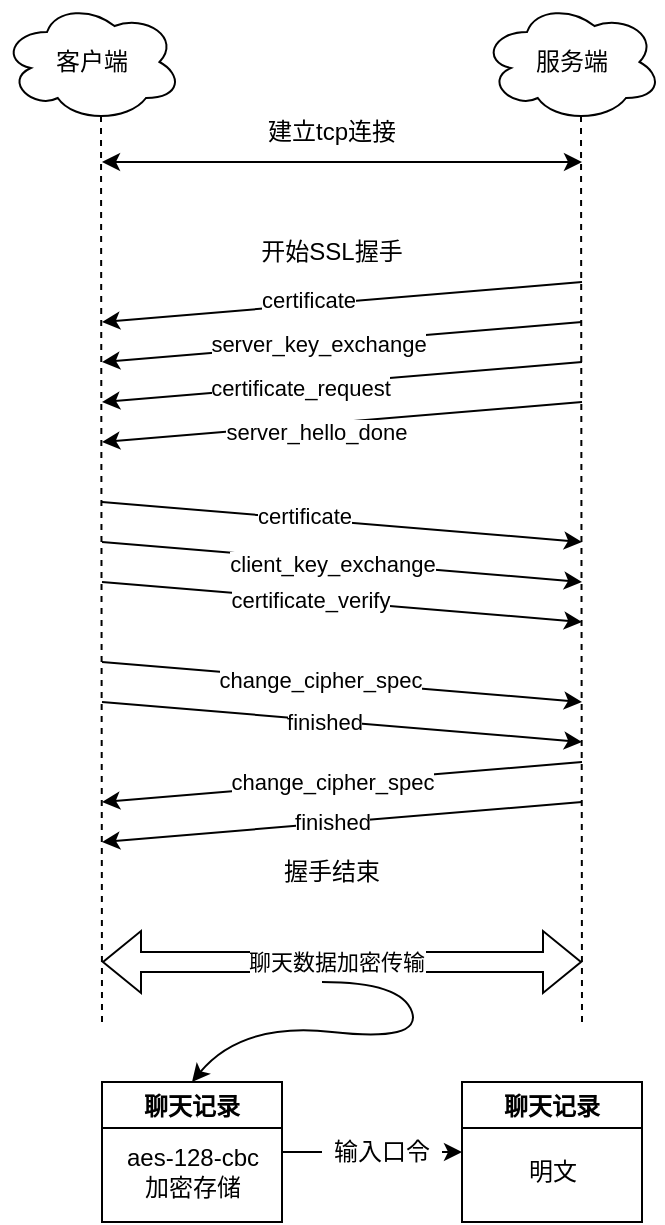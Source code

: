 <mxfile version="16.0.3" type="github" pages="2">
  <diagram id="9rj75ZddnLCqumZP8K7z" name="Page-1">
    <mxGraphModel dx="927" dy="485" grid="1" gridSize="10" guides="1" tooltips="1" connect="1" arrows="1" fold="1" page="1" pageScale="1" pageWidth="827" pageHeight="1169" math="0" shadow="0">
      <root>
        <mxCell id="0" />
        <mxCell id="1" parent="0" />
        <mxCell id="Oc76FB6aWbGsU5zHJB3R-1" value="客户端" style="ellipse;shape=cloud;whiteSpace=wrap;html=1;" vertex="1" parent="1">
          <mxGeometry x="190" y="140" width="90" height="60" as="geometry" />
        </mxCell>
        <mxCell id="Oc76FB6aWbGsU5zHJB3R-2" value="服务端" style="ellipse;shape=cloud;whiteSpace=wrap;html=1;" vertex="1" parent="1">
          <mxGeometry x="430" y="140" width="90" height="60" as="geometry" />
        </mxCell>
        <mxCell id="Oc76FB6aWbGsU5zHJB3R-3" value="" style="endArrow=none;dashed=1;html=1;rounded=0;entryX=0.55;entryY=0.95;entryDx=0;entryDy=0;entryPerimeter=0;" edge="1" parent="1" target="Oc76FB6aWbGsU5zHJB3R-1">
          <mxGeometry width="50" height="50" relative="1" as="geometry">
            <mxPoint x="240" y="650" as="sourcePoint" />
            <mxPoint x="440" y="230" as="targetPoint" />
          </mxGeometry>
        </mxCell>
        <mxCell id="Oc76FB6aWbGsU5zHJB3R-5" value="" style="endArrow=none;dashed=1;html=1;rounded=0;entryX=0.55;entryY=0.95;entryDx=0;entryDy=0;entryPerimeter=0;" edge="1" parent="1" target="Oc76FB6aWbGsU5zHJB3R-2">
          <mxGeometry width="50" height="50" relative="1" as="geometry">
            <mxPoint x="480" y="650" as="sourcePoint" />
            <mxPoint x="474.5" y="210" as="targetPoint" />
          </mxGeometry>
        </mxCell>
        <mxCell id="Oc76FB6aWbGsU5zHJB3R-6" value="" style="endArrow=classic;startArrow=classic;html=1;rounded=0;" edge="1" parent="1">
          <mxGeometry width="50" height="50" relative="1" as="geometry">
            <mxPoint x="240" y="220" as="sourcePoint" />
            <mxPoint x="480" y="220" as="targetPoint" />
          </mxGeometry>
        </mxCell>
        <mxCell id="Oc76FB6aWbGsU5zHJB3R-7" value="建立tcp连接" style="text;html=1;strokeColor=none;fillColor=none;align=center;verticalAlign=middle;whiteSpace=wrap;rounded=0;" vertex="1" parent="1">
          <mxGeometry x="320" y="190" width="70" height="30" as="geometry" />
        </mxCell>
        <mxCell id="Oc76FB6aWbGsU5zHJB3R-8" value="开始SSL握手" style="text;html=1;strokeColor=none;fillColor=none;align=center;verticalAlign=middle;whiteSpace=wrap;rounded=0;" vertex="1" parent="1">
          <mxGeometry x="315" y="250" width="80" height="30" as="geometry" />
        </mxCell>
        <mxCell id="Oc76FB6aWbGsU5zHJB3R-9" value="" style="endArrow=classic;html=1;rounded=0;" edge="1" parent="1">
          <mxGeometry width="50" height="50" relative="1" as="geometry">
            <mxPoint x="480" y="280" as="sourcePoint" />
            <mxPoint x="240" y="300" as="targetPoint" />
          </mxGeometry>
        </mxCell>
        <mxCell id="Oc76FB6aWbGsU5zHJB3R-11" value="certificate" style="edgeLabel;html=1;align=center;verticalAlign=middle;resizable=0;points=[];" vertex="1" connectable="0" parent="Oc76FB6aWbGsU5zHJB3R-9">
          <mxGeometry x="0.14" y="-3" relative="1" as="geometry">
            <mxPoint as="offset" />
          </mxGeometry>
        </mxCell>
        <mxCell id="Oc76FB6aWbGsU5zHJB3R-10" value="" style="endArrow=classic;html=1;rounded=0;" edge="1" parent="1">
          <mxGeometry width="50" height="50" relative="1" as="geometry">
            <mxPoint x="480" y="300" as="sourcePoint" />
            <mxPoint x="240" y="320" as="targetPoint" />
          </mxGeometry>
        </mxCell>
        <mxCell id="Oc76FB6aWbGsU5zHJB3R-12" value="server_key_exchange" style="edgeLabel;html=1;align=center;verticalAlign=middle;resizable=0;points=[];" vertex="1" connectable="0" parent="Oc76FB6aWbGsU5zHJB3R-10">
          <mxGeometry x="0.1" relative="1" as="geometry">
            <mxPoint as="offset" />
          </mxGeometry>
        </mxCell>
        <mxCell id="Oc76FB6aWbGsU5zHJB3R-13" value="" style="endArrow=classic;html=1;rounded=0;" edge="1" parent="1">
          <mxGeometry width="50" height="50" relative="1" as="geometry">
            <mxPoint x="480" y="320" as="sourcePoint" />
            <mxPoint x="240" y="340" as="targetPoint" />
          </mxGeometry>
        </mxCell>
        <mxCell id="Oc76FB6aWbGsU5zHJB3R-14" value="certificate_request" style="edgeLabel;html=1;align=center;verticalAlign=middle;resizable=0;points=[];" vertex="1" connectable="0" parent="Oc76FB6aWbGsU5zHJB3R-13">
          <mxGeometry x="0.176" y="1" relative="1" as="geometry">
            <mxPoint as="offset" />
          </mxGeometry>
        </mxCell>
        <mxCell id="Oc76FB6aWbGsU5zHJB3R-15" value="" style="endArrow=classic;html=1;rounded=0;" edge="1" parent="1">
          <mxGeometry width="50" height="50" relative="1" as="geometry">
            <mxPoint x="480" y="340" as="sourcePoint" />
            <mxPoint x="240" y="360" as="targetPoint" />
          </mxGeometry>
        </mxCell>
        <mxCell id="Oc76FB6aWbGsU5zHJB3R-16" value="server_hello_done" style="edgeLabel;html=1;align=center;verticalAlign=middle;resizable=0;points=[];" vertex="1" connectable="0" parent="Oc76FB6aWbGsU5zHJB3R-15">
          <mxGeometry x="0.112" y="4" relative="1" as="geometry">
            <mxPoint as="offset" />
          </mxGeometry>
        </mxCell>
        <mxCell id="Oc76FB6aWbGsU5zHJB3R-17" value="" style="endArrow=classic;html=1;rounded=0;" edge="1" parent="1">
          <mxGeometry width="50" height="50" relative="1" as="geometry">
            <mxPoint x="240" y="390" as="sourcePoint" />
            <mxPoint x="480" y="410" as="targetPoint" />
          </mxGeometry>
        </mxCell>
        <mxCell id="Oc76FB6aWbGsU5zHJB3R-20" value="certificate" style="edgeLabel;html=1;align=center;verticalAlign=middle;resizable=0;points=[];" vertex="1" connectable="0" parent="Oc76FB6aWbGsU5zHJB3R-17">
          <mxGeometry x="-0.16" y="2" relative="1" as="geometry">
            <mxPoint as="offset" />
          </mxGeometry>
        </mxCell>
        <mxCell id="Oc76FB6aWbGsU5zHJB3R-18" value="" style="endArrow=classic;html=1;rounded=0;" edge="1" parent="1">
          <mxGeometry width="50" height="50" relative="1" as="geometry">
            <mxPoint x="240" y="410" as="sourcePoint" />
            <mxPoint x="480" y="430" as="targetPoint" />
          </mxGeometry>
        </mxCell>
        <mxCell id="Oc76FB6aWbGsU5zHJB3R-21" value="client_key_exchange" style="edgeLabel;html=1;align=center;verticalAlign=middle;resizable=0;points=[];" vertex="1" connectable="0" parent="Oc76FB6aWbGsU5zHJB3R-18">
          <mxGeometry x="-0.156" y="-4" relative="1" as="geometry">
            <mxPoint x="14" y="-2" as="offset" />
          </mxGeometry>
        </mxCell>
        <mxCell id="Oc76FB6aWbGsU5zHJB3R-19" value="" style="endArrow=classic;html=1;rounded=0;" edge="1" parent="1">
          <mxGeometry width="50" height="50" relative="1" as="geometry">
            <mxPoint x="240" y="430" as="sourcePoint" />
            <mxPoint x="480" y="450" as="targetPoint" />
          </mxGeometry>
        </mxCell>
        <mxCell id="Oc76FB6aWbGsU5zHJB3R-22" value="certificate_verify" style="edgeLabel;html=1;align=center;verticalAlign=middle;resizable=0;points=[];" vertex="1" connectable="0" parent="Oc76FB6aWbGsU5zHJB3R-19">
          <mxGeometry x="-0.134" relative="1" as="geometry">
            <mxPoint as="offset" />
          </mxGeometry>
        </mxCell>
        <mxCell id="Oc76FB6aWbGsU5zHJB3R-23" value="" style="endArrow=classic;html=1;rounded=0;" edge="1" parent="1">
          <mxGeometry width="50" height="50" relative="1" as="geometry">
            <mxPoint x="240" y="470" as="sourcePoint" />
            <mxPoint x="480" y="490" as="targetPoint" />
          </mxGeometry>
        </mxCell>
        <mxCell id="Oc76FB6aWbGsU5zHJB3R-27" value="change_cipher_spec" style="edgeLabel;html=1;align=center;verticalAlign=middle;resizable=0;points=[];" vertex="1" connectable="0" parent="Oc76FB6aWbGsU5zHJB3R-23">
          <mxGeometry x="-0.092" relative="1" as="geometry">
            <mxPoint as="offset" />
          </mxGeometry>
        </mxCell>
        <mxCell id="Oc76FB6aWbGsU5zHJB3R-24" value="" style="endArrow=classic;html=1;rounded=0;" edge="1" parent="1">
          <mxGeometry width="50" height="50" relative="1" as="geometry">
            <mxPoint x="240" y="490" as="sourcePoint" />
            <mxPoint x="480" y="510" as="targetPoint" />
          </mxGeometry>
        </mxCell>
        <mxCell id="Oc76FB6aWbGsU5zHJB3R-28" value="finished" style="edgeLabel;html=1;align=center;verticalAlign=middle;resizable=0;points=[];" vertex="1" connectable="0" parent="Oc76FB6aWbGsU5zHJB3R-24">
          <mxGeometry x="-0.182" y="-2" relative="1" as="geometry">
            <mxPoint x="13" as="offset" />
          </mxGeometry>
        </mxCell>
        <mxCell id="Oc76FB6aWbGsU5zHJB3R-25" value="" style="endArrow=classic;html=1;rounded=0;" edge="1" parent="1">
          <mxGeometry width="50" height="50" relative="1" as="geometry">
            <mxPoint x="480" y="520" as="sourcePoint" />
            <mxPoint x="240" y="540" as="targetPoint" />
          </mxGeometry>
        </mxCell>
        <mxCell id="Oc76FB6aWbGsU5zHJB3R-29" value="change_cipher_spec" style="edgeLabel;html=1;align=center;verticalAlign=middle;resizable=0;points=[];" vertex="1" connectable="0" parent="Oc76FB6aWbGsU5zHJB3R-25">
          <mxGeometry x="0.16" y="2" relative="1" as="geometry">
            <mxPoint x="14" y="-4" as="offset" />
          </mxGeometry>
        </mxCell>
        <mxCell id="Oc76FB6aWbGsU5zHJB3R-26" value="" style="endArrow=classic;html=1;rounded=0;" edge="1" parent="1">
          <mxGeometry width="50" height="50" relative="1" as="geometry">
            <mxPoint x="480" y="540" as="sourcePoint" />
            <mxPoint x="240" y="560" as="targetPoint" />
          </mxGeometry>
        </mxCell>
        <mxCell id="Oc76FB6aWbGsU5zHJB3R-30" value="finished" style="edgeLabel;html=1;align=center;verticalAlign=middle;resizable=0;points=[];" vertex="1" connectable="0" parent="Oc76FB6aWbGsU5zHJB3R-26">
          <mxGeometry x="-0.217" y="-1" relative="1" as="geometry">
            <mxPoint x="-31" y="3" as="offset" />
          </mxGeometry>
        </mxCell>
        <mxCell id="Oc76FB6aWbGsU5zHJB3R-31" value="握手结束" style="text;html=1;strokeColor=none;fillColor=none;align=center;verticalAlign=middle;whiteSpace=wrap;rounded=0;" vertex="1" parent="1">
          <mxGeometry x="315" y="560" width="80" height="30" as="geometry" />
        </mxCell>
        <mxCell id="Oc76FB6aWbGsU5zHJB3R-32" value="" style="shape=flexArrow;endArrow=classic;startArrow=classic;html=1;rounded=0;" edge="1" parent="1">
          <mxGeometry width="100" height="100" relative="1" as="geometry">
            <mxPoint x="240" y="620" as="sourcePoint" />
            <mxPoint x="480" y="620" as="targetPoint" />
          </mxGeometry>
        </mxCell>
        <mxCell id="Oc76FB6aWbGsU5zHJB3R-33" value="聊天数据加密传输" style="edgeLabel;html=1;align=center;verticalAlign=middle;resizable=0;points=[];" vertex="1" connectable="0" parent="Oc76FB6aWbGsU5zHJB3R-32">
          <mxGeometry x="0.224" y="-5" relative="1" as="geometry">
            <mxPoint x="-30" y="-5" as="offset" />
          </mxGeometry>
        </mxCell>
        <mxCell id="Oc76FB6aWbGsU5zHJB3R-39" style="edgeStyle=orthogonalEdgeStyle;rounded=0;orthogonalLoop=1;jettySize=auto;html=1;entryX=0;entryY=0.5;entryDx=0;entryDy=0;startArrow=none;" edge="1" parent="1" source="Oc76FB6aWbGsU5zHJB3R-40" target="Oc76FB6aWbGsU5zHJB3R-36">
          <mxGeometry relative="1" as="geometry">
            <Array as="points">
              <mxPoint x="380" y="715" />
              <mxPoint x="380" y="715" />
            </Array>
          </mxGeometry>
        </mxCell>
        <mxCell id="Oc76FB6aWbGsU5zHJB3R-34" value="聊天记录" style="swimlane;" vertex="1" parent="1">
          <mxGeometry x="240" y="680" width="90" height="70" as="geometry" />
        </mxCell>
        <mxCell id="Oc76FB6aWbGsU5zHJB3R-35" value="aes-128-cbc&lt;br&gt;加密存储" style="text;html=1;align=center;verticalAlign=middle;resizable=0;points=[];autosize=1;strokeColor=none;fillColor=none;" vertex="1" parent="Oc76FB6aWbGsU5zHJB3R-34">
          <mxGeometry x="5" y="30" width="80" height="30" as="geometry" />
        </mxCell>
        <mxCell id="Oc76FB6aWbGsU5zHJB3R-36" value="聊天记录" style="swimlane;" vertex="1" parent="1">
          <mxGeometry x="420" y="680" width="90" height="70" as="geometry" />
        </mxCell>
        <mxCell id="Oc76FB6aWbGsU5zHJB3R-37" value="明文" style="text;html=1;align=center;verticalAlign=middle;resizable=0;points=[];autosize=1;strokeColor=none;fillColor=none;" vertex="1" parent="Oc76FB6aWbGsU5zHJB3R-36">
          <mxGeometry x="25" y="35" width="40" height="20" as="geometry" />
        </mxCell>
        <mxCell id="Oc76FB6aWbGsU5zHJB3R-38" value="" style="curved=1;endArrow=classic;html=1;rounded=0;entryX=0.5;entryY=0;entryDx=0;entryDy=0;" edge="1" parent="1" target="Oc76FB6aWbGsU5zHJB3R-34">
          <mxGeometry width="50" height="50" relative="1" as="geometry">
            <mxPoint x="350" y="630" as="sourcePoint" />
            <mxPoint x="340" y="670" as="targetPoint" />
            <Array as="points">
              <mxPoint x="390" y="630" />
              <mxPoint x="400" y="660" />
              <mxPoint x="310" y="650" />
            </Array>
          </mxGeometry>
        </mxCell>
        <mxCell id="Oc76FB6aWbGsU5zHJB3R-40" value="输入口令" style="text;html=1;strokeColor=none;fillColor=none;align=center;verticalAlign=middle;whiteSpace=wrap;rounded=0;" vertex="1" parent="1">
          <mxGeometry x="350" y="700" width="60" height="30" as="geometry" />
        </mxCell>
        <mxCell id="Oc76FB6aWbGsU5zHJB3R-41" value="" style="edgeStyle=orthogonalEdgeStyle;rounded=0;orthogonalLoop=1;jettySize=auto;html=1;entryX=0;entryY=0.5;entryDx=0;entryDy=0;endArrow=none;" edge="1" parent="1" source="Oc76FB6aWbGsU5zHJB3R-34" target="Oc76FB6aWbGsU5zHJB3R-40">
          <mxGeometry relative="1" as="geometry">
            <mxPoint x="330" y="715" as="sourcePoint" />
            <mxPoint x="420" y="715" as="targetPoint" />
            <Array as="points" />
          </mxGeometry>
        </mxCell>
      </root>
    </mxGraphModel>
  </diagram>
  <diagram id="9Anvvo_tbv6nIKx0I0Qs" name="Page-2">
    <mxGraphModel dx="927" dy="485" grid="1" gridSize="10" guides="1" tooltips="1" connect="1" arrows="1" fold="1" page="1" pageScale="1" pageWidth="827" pageHeight="1169" math="0" shadow="0">
      <root>
        <mxCell id="fOESnQ1EkSQkctjs6ve9-0" />
        <mxCell id="fOESnQ1EkSQkctjs6ve9-1" parent="fOESnQ1EkSQkctjs6ve9-0" />
        <mxCell id="fOESnQ1EkSQkctjs6ve9-5" style="edgeStyle=orthogonalEdgeStyle;rounded=0;orthogonalLoop=1;jettySize=auto;html=1;" edge="1" parent="fOESnQ1EkSQkctjs6ve9-1" source="fOESnQ1EkSQkctjs6ve9-2" target="fOESnQ1EkSQkctjs6ve9-3">
          <mxGeometry relative="1" as="geometry" />
        </mxCell>
        <mxCell id="fOESnQ1EkSQkctjs6ve9-6" style="edgeStyle=orthogonalEdgeStyle;rounded=0;orthogonalLoop=1;jettySize=auto;html=1;entryX=0.5;entryY=0;entryDx=0;entryDy=0;" edge="1" parent="fOESnQ1EkSQkctjs6ve9-1" source="fOESnQ1EkSQkctjs6ve9-2" target="fOESnQ1EkSQkctjs6ve9-4">
          <mxGeometry relative="1" as="geometry" />
        </mxCell>
        <mxCell id="fOESnQ1EkSQkctjs6ve9-2" value="CA证书" style="rounded=0;whiteSpace=wrap;html=1;" vertex="1" parent="fOESnQ1EkSQkctjs6ve9-1">
          <mxGeometry x="360" y="110" width="80" height="40" as="geometry" />
        </mxCell>
        <mxCell id="fOESnQ1EkSQkctjs6ve9-3" value="client证书" style="rounded=0;whiteSpace=wrap;html=1;" vertex="1" parent="fOESnQ1EkSQkctjs6ve9-1">
          <mxGeometry x="290" y="200" width="80" height="40" as="geometry" />
        </mxCell>
        <mxCell id="fOESnQ1EkSQkctjs6ve9-4" value="server证书" style="rounded=0;whiteSpace=wrap;html=1;" vertex="1" parent="fOESnQ1EkSQkctjs6ve9-1">
          <mxGeometry x="430" y="200" width="80" height="40" as="geometry" />
        </mxCell>
      </root>
    </mxGraphModel>
  </diagram>
</mxfile>
